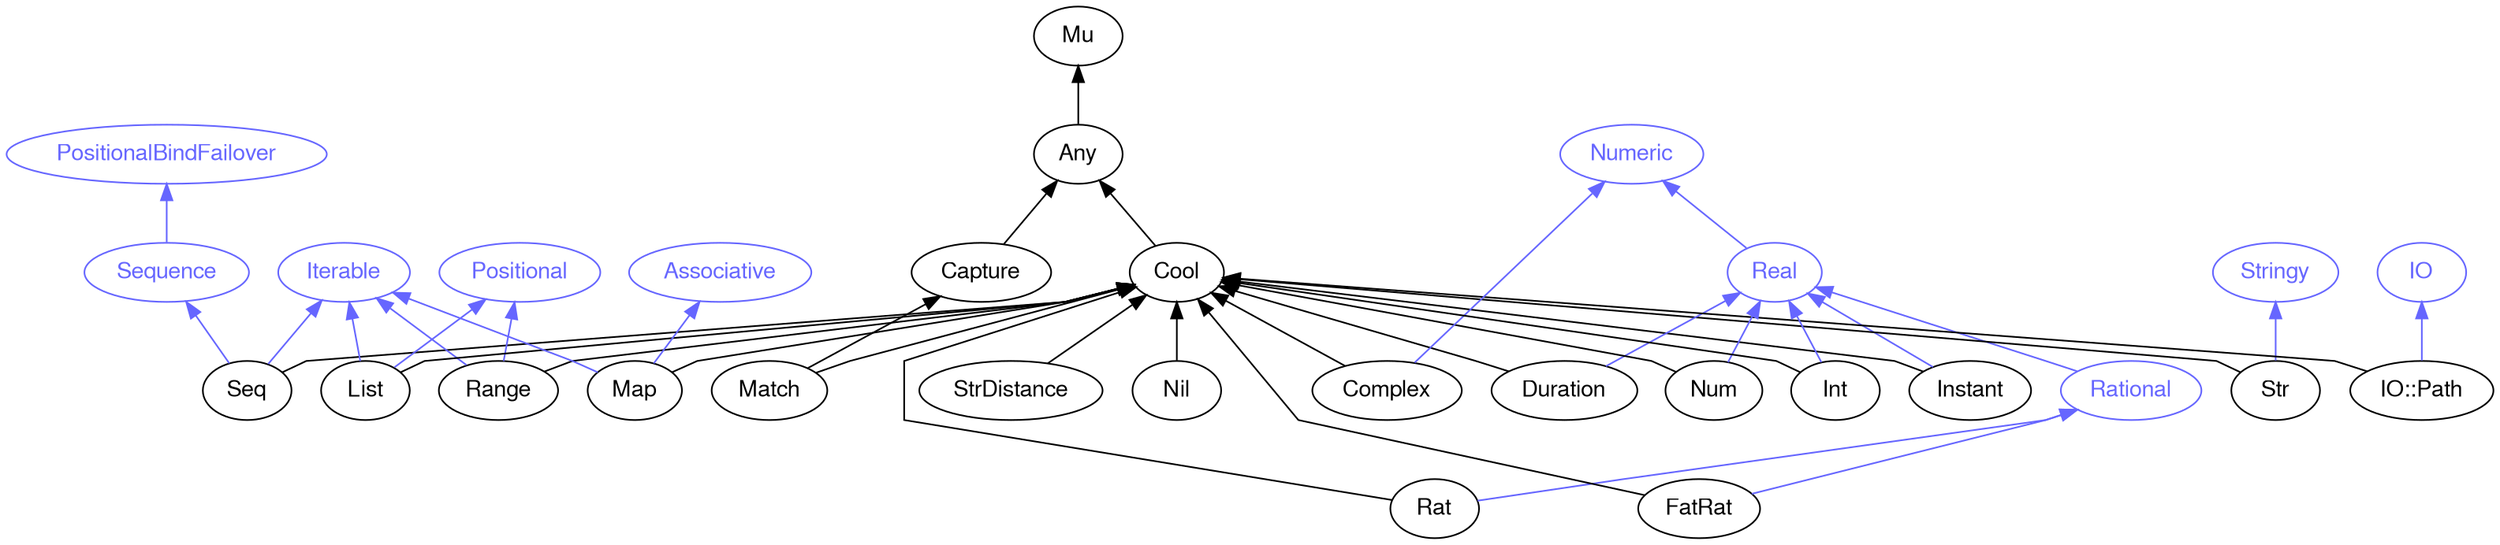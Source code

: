 digraph "perl6-type-graph" {
    rankdir=BT;
    splines=polyline;
    overlap=false; 
    // Types
    "Cool" [color="#000000", fontcolor="#000000", href="/type/Cool", fontname="FreeSans"];
    "Mu" [color="#000000", fontcolor="#000000", href="/type/Mu", fontname="FreeSans"];
    "Any" [color="#000000", fontcolor="#000000", href="/type/Any", fontname="FreeSans"];
    "Iterable" [color="#6666FF", fontcolor="#6666FF", href="/type/Iterable", fontname="FreeSans"];
    "PositionalBindFailover" [color="#6666FF", fontcolor="#6666FF", href="/type/PositionalBindFailover", fontname="FreeSans"];
    "Sequence" [color="#6666FF", fontcolor="#6666FF", href="/type/Sequence", fontname="FreeSans"];
    "Seq" [color="#000000", fontcolor="#000000", href="/type/Seq", fontname="FreeSans"];
    "Numeric" [color="#6666FF", fontcolor="#6666FF", href="/type/Numeric", fontname="FreeSans"];
    "Real" [color="#6666FF", fontcolor="#6666FF", href="/type/Real", fontname="FreeSans"];
    "Instant" [color="#000000", fontcolor="#000000", href="/type/Instant", fontname="FreeSans"];
    "Rational" [color="#6666FF", fontcolor="#6666FF", href="/type/Rational", fontname="FreeSans"];
    "Rat" [color="#000000", fontcolor="#000000", href="/type/Rat", fontname="FreeSans"];
    "Capture" [color="#000000", fontcolor="#000000", href="/type/Capture", fontname="FreeSans"];
    "Match" [color="#000000", fontcolor="#000000", href="/type/Match", fontname="FreeSans"];
    "Stringy" [color="#6666FF", fontcolor="#6666FF", href="/type/Stringy", fontname="FreeSans"];
    "Str" [color="#000000", fontcolor="#000000", href="/type/Str", fontname="FreeSans"];
    "FatRat" [color="#000000", fontcolor="#000000", href="/type/FatRat", fontname="FreeSans"];
    "StrDistance" [color="#000000", fontcolor="#000000", href="/type/StrDistance", fontname="FreeSans"];
    "Positional" [color="#6666FF", fontcolor="#6666FF", href="/type/Positional", fontname="FreeSans"];
    "Range" [color="#000000", fontcolor="#000000", href="/type/Range", fontname="FreeSans"];
    "List" [color="#000000", fontcolor="#000000", href="/type/List", fontname="FreeSans"];
    "Duration" [color="#000000", fontcolor="#000000", href="/type/Duration", fontname="FreeSans"];
    "IO" [color="#6666FF", fontcolor="#6666FF", href="/type/IO", fontname="FreeSans"];
    "IO::Path" [color="#000000", fontcolor="#000000", href="/type/IO::Path", fontname="FreeSans"];
    "Nil" [color="#000000", fontcolor="#000000", href="/type/Nil", fontname="FreeSans"];
    "Num" [color="#000000", fontcolor="#000000", href="/type/Num", fontname="FreeSans"];
    "Complex" [color="#000000", fontcolor="#000000", href="/type/Complex", fontname="FreeSans"];
    "Associative" [color="#6666FF", fontcolor="#6666FF", href="/type/Associative", fontname="FreeSans"];
    "Map" [color="#000000", fontcolor="#000000", href="/type/Map", fontname="FreeSans"];
    "Int" [color="#000000", fontcolor="#000000", href="/type/Int", fontname="FreeSans"];

    // Superclasses
    "Cool" -> "Any" [color="#000000"];
    "Any" -> "Mu" [color="#000000"];
    "Seq" -> "Cool" [color="#000000"];
    "Instant" -> "Cool" [color="#000000"];
    "Rat" -> "Cool" [color="#000000"];
    "Capture" -> "Any" [color="#000000"];
    "Match" -> "Capture" [color="#000000"];
    "Match" -> "Cool" [color="#000000"];
    "Str" -> "Cool" [color="#000000"];
    "FatRat" -> "Cool" [color="#000000"];
    "StrDistance" -> "Cool" [color="#000000"];
    "Range" -> "Cool" [color="#000000"];
    "List" -> "Cool" [color="#000000"];
    "Duration" -> "Cool" [color="#000000"];
    "IO::Path" -> "Cool" [color="#000000"];
    "Nil" -> "Cool" [color="#000000"];
    "Num" -> "Cool" [color="#000000"];
    "Complex" -> "Cool" [color="#000000"];
    "Map" -> "Cool" [color="#000000"];
    "Int" -> "Cool" [color="#000000"];

    // Roles
    "Sequence" -> "PositionalBindFailover" [color="#6666FF"];
    "Seq" -> "Iterable" [color="#6666FF"];
    "Seq" -> "Sequence" [color="#6666FF"];
    "Real" -> "Numeric" [color="#6666FF"];
    "Instant" -> "Real" [color="#6666FF"];
    "Rational" -> "Real" [color="#6666FF"];
    "Rat" -> "Rational" [color="#6666FF"];
    "Str" -> "Stringy" [color="#6666FF"];
    "FatRat" -> "Rational" [color="#6666FF"];
    "Range" -> "Positional" [color="#6666FF"];
    "Range" -> "Iterable" [color="#6666FF"];
    "List" -> "Positional" [color="#6666FF"];
    "List" -> "Iterable" [color="#6666FF"];
    "Duration" -> "Real" [color="#6666FF"];
    "IO::Path" -> "IO" [color="#6666FF"];
    "Num" -> "Real" [color="#6666FF"];
    "Complex" -> "Numeric" [color="#6666FF"];
    "Map" -> "Iterable" [color="#6666FF"];
    "Map" -> "Associative" [color="#6666FF"];
    "Int" -> "Real" [color="#6666FF"];
}
